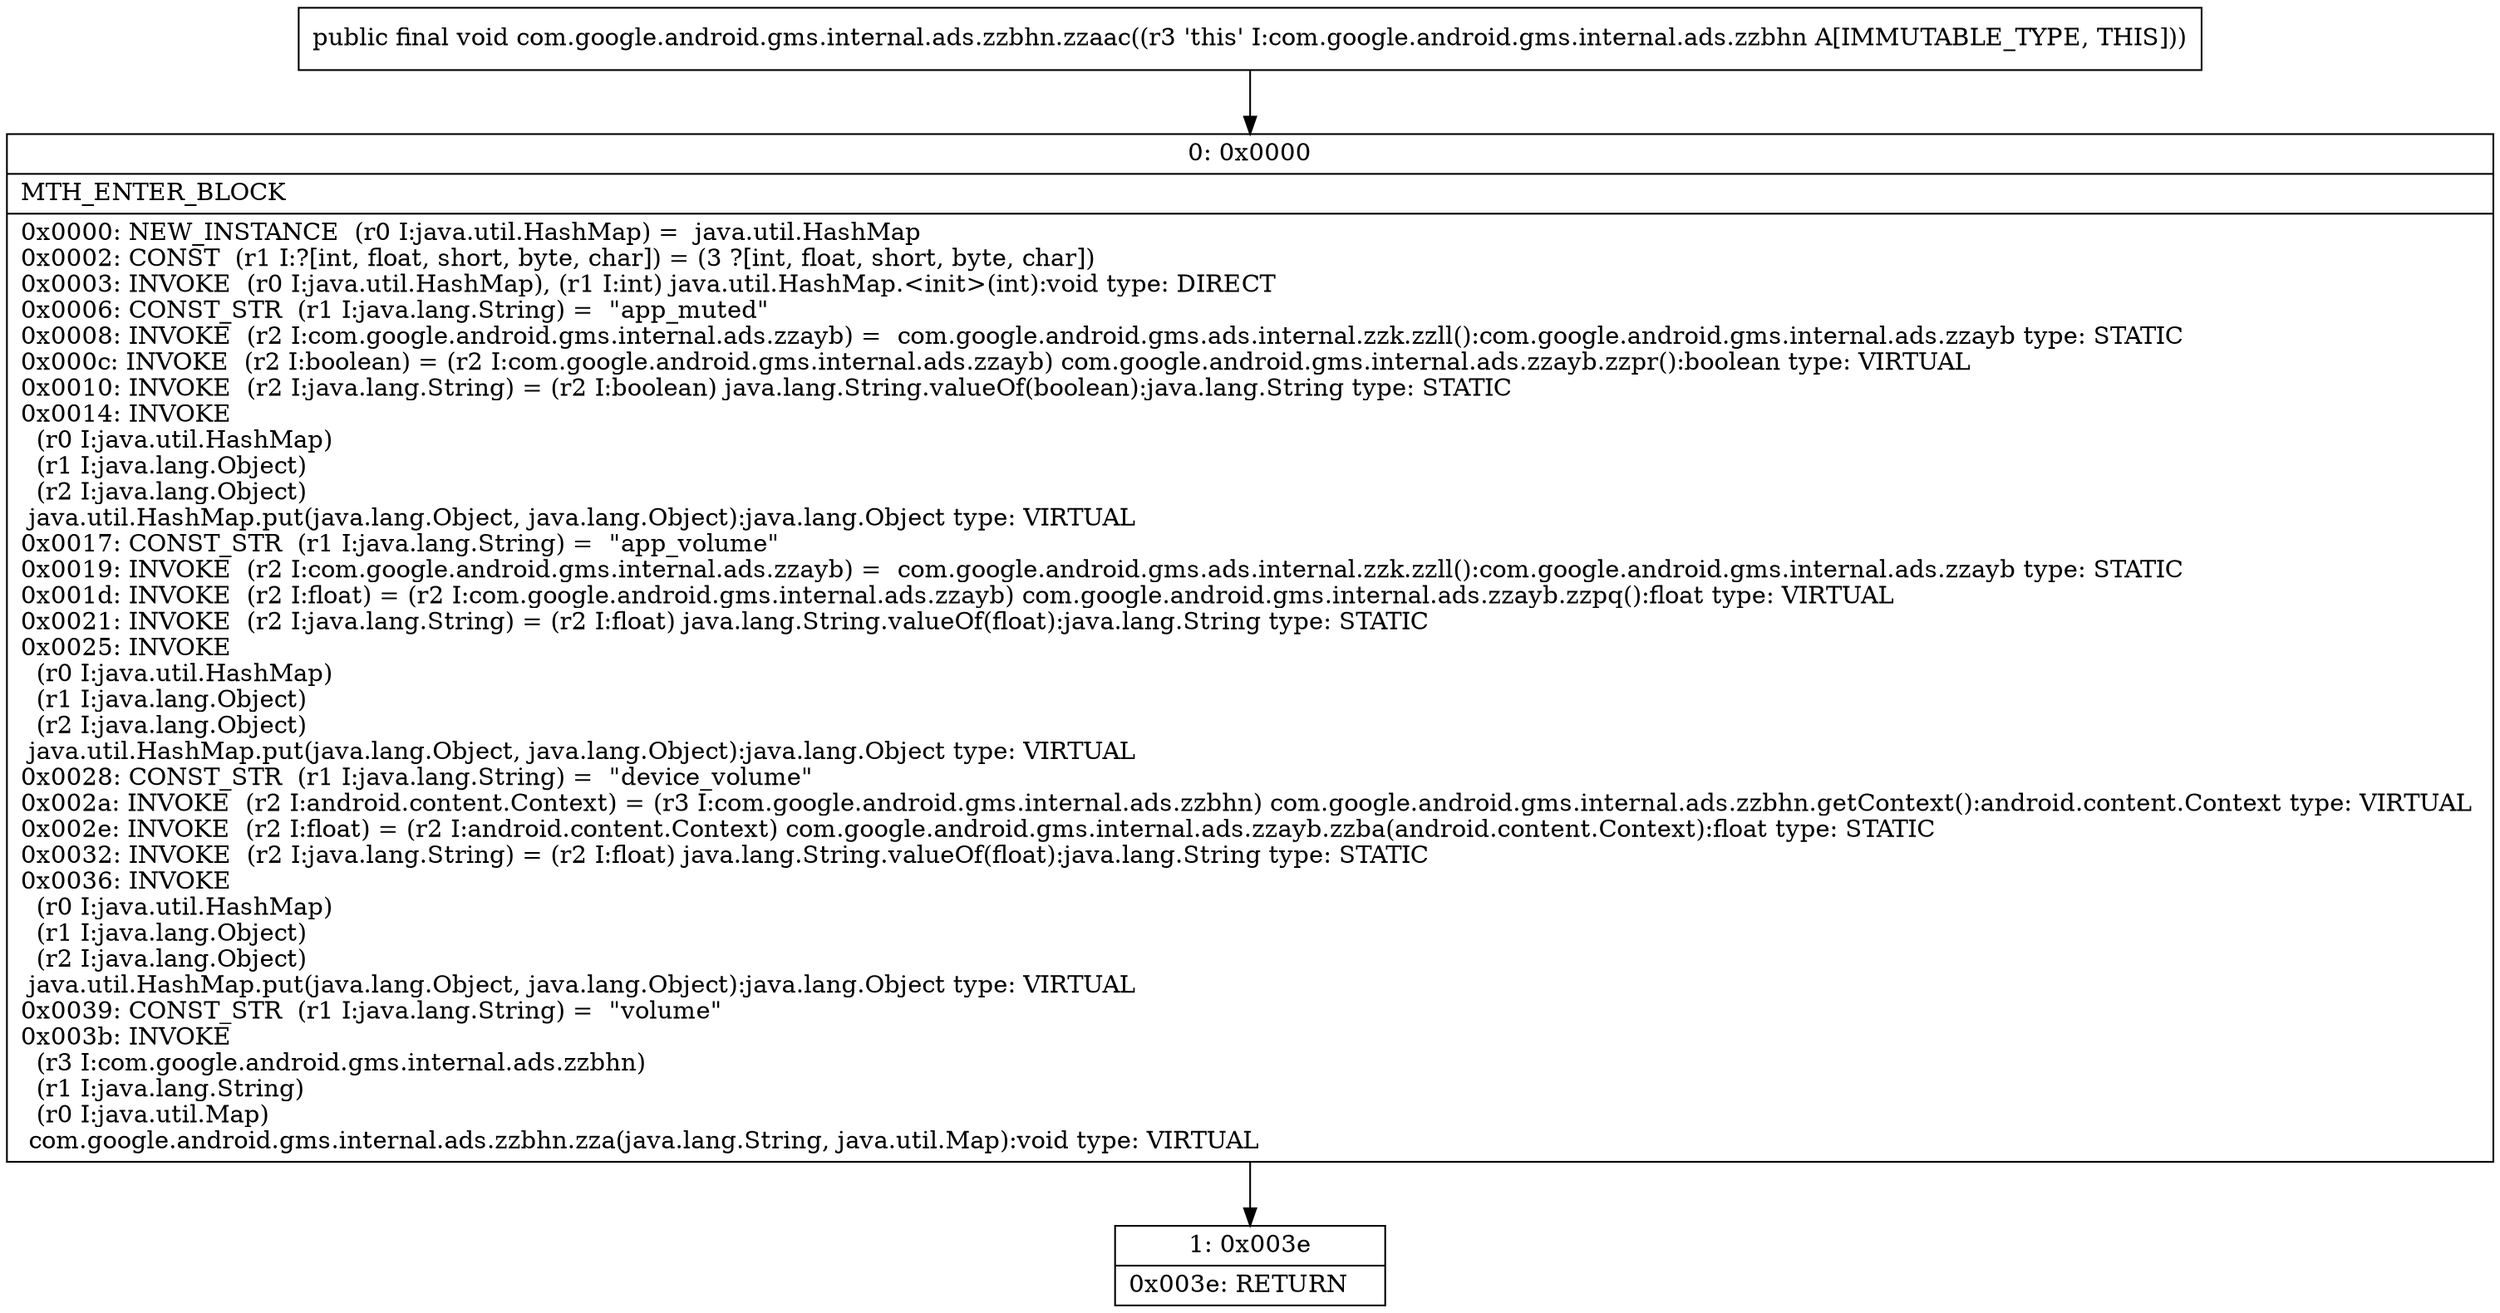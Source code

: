 digraph "CFG forcom.google.android.gms.internal.ads.zzbhn.zzaac()V" {
Node_0 [shape=record,label="{0\:\ 0x0000|MTH_ENTER_BLOCK\l|0x0000: NEW_INSTANCE  (r0 I:java.util.HashMap) =  java.util.HashMap \l0x0002: CONST  (r1 I:?[int, float, short, byte, char]) = (3 ?[int, float, short, byte, char]) \l0x0003: INVOKE  (r0 I:java.util.HashMap), (r1 I:int) java.util.HashMap.\<init\>(int):void type: DIRECT \l0x0006: CONST_STR  (r1 I:java.lang.String) =  \"app_muted\" \l0x0008: INVOKE  (r2 I:com.google.android.gms.internal.ads.zzayb) =  com.google.android.gms.ads.internal.zzk.zzll():com.google.android.gms.internal.ads.zzayb type: STATIC \l0x000c: INVOKE  (r2 I:boolean) = (r2 I:com.google.android.gms.internal.ads.zzayb) com.google.android.gms.internal.ads.zzayb.zzpr():boolean type: VIRTUAL \l0x0010: INVOKE  (r2 I:java.lang.String) = (r2 I:boolean) java.lang.String.valueOf(boolean):java.lang.String type: STATIC \l0x0014: INVOKE  \l  (r0 I:java.util.HashMap)\l  (r1 I:java.lang.Object)\l  (r2 I:java.lang.Object)\l java.util.HashMap.put(java.lang.Object, java.lang.Object):java.lang.Object type: VIRTUAL \l0x0017: CONST_STR  (r1 I:java.lang.String) =  \"app_volume\" \l0x0019: INVOKE  (r2 I:com.google.android.gms.internal.ads.zzayb) =  com.google.android.gms.ads.internal.zzk.zzll():com.google.android.gms.internal.ads.zzayb type: STATIC \l0x001d: INVOKE  (r2 I:float) = (r2 I:com.google.android.gms.internal.ads.zzayb) com.google.android.gms.internal.ads.zzayb.zzpq():float type: VIRTUAL \l0x0021: INVOKE  (r2 I:java.lang.String) = (r2 I:float) java.lang.String.valueOf(float):java.lang.String type: STATIC \l0x0025: INVOKE  \l  (r0 I:java.util.HashMap)\l  (r1 I:java.lang.Object)\l  (r2 I:java.lang.Object)\l java.util.HashMap.put(java.lang.Object, java.lang.Object):java.lang.Object type: VIRTUAL \l0x0028: CONST_STR  (r1 I:java.lang.String) =  \"device_volume\" \l0x002a: INVOKE  (r2 I:android.content.Context) = (r3 I:com.google.android.gms.internal.ads.zzbhn) com.google.android.gms.internal.ads.zzbhn.getContext():android.content.Context type: VIRTUAL \l0x002e: INVOKE  (r2 I:float) = (r2 I:android.content.Context) com.google.android.gms.internal.ads.zzayb.zzba(android.content.Context):float type: STATIC \l0x0032: INVOKE  (r2 I:java.lang.String) = (r2 I:float) java.lang.String.valueOf(float):java.lang.String type: STATIC \l0x0036: INVOKE  \l  (r0 I:java.util.HashMap)\l  (r1 I:java.lang.Object)\l  (r2 I:java.lang.Object)\l java.util.HashMap.put(java.lang.Object, java.lang.Object):java.lang.Object type: VIRTUAL \l0x0039: CONST_STR  (r1 I:java.lang.String) =  \"volume\" \l0x003b: INVOKE  \l  (r3 I:com.google.android.gms.internal.ads.zzbhn)\l  (r1 I:java.lang.String)\l  (r0 I:java.util.Map)\l com.google.android.gms.internal.ads.zzbhn.zza(java.lang.String, java.util.Map):void type: VIRTUAL \l}"];
Node_1 [shape=record,label="{1\:\ 0x003e|0x003e: RETURN   \l}"];
MethodNode[shape=record,label="{public final void com.google.android.gms.internal.ads.zzbhn.zzaac((r3 'this' I:com.google.android.gms.internal.ads.zzbhn A[IMMUTABLE_TYPE, THIS])) }"];
MethodNode -> Node_0;
Node_0 -> Node_1;
}

